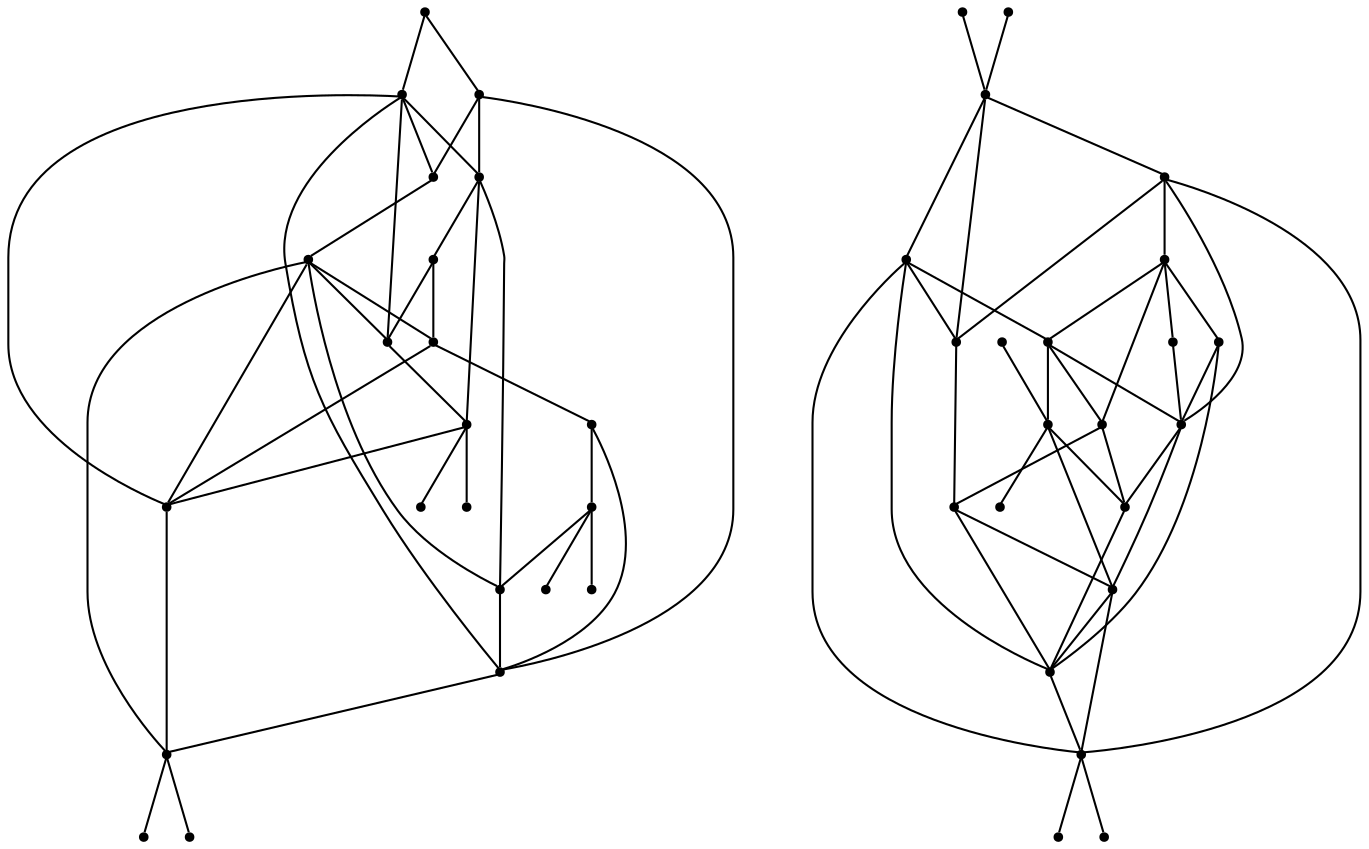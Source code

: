 graph {
  node [shape=point,comment="{\"directed\":false,\"doi\":\"10.1007/3-540-36151-0_2\",\"figure\":\"7\"}"]

  v0 [pos="1565.70307413737,626.0756749095342"]
  v1 [pos="1438.2040977478027,621.6424880605759"]
  v2 [pos="1557.695802052816,666.3349964401942"]
  v3 [pos="1466.5499687194826,386.70482021389626"]
  v4 [pos="1466.5499687194826,802.7424433014613"]
  v5 [pos="1379.533290863037,479.99235174872695"]
  v6 [pos="1379.5332908630373,709.4507155996384"]
  v7 [pos="1438.204097747803,567.8049026113572"]
  v8 [pos="1417.6000277201338,518.0632847728155"]
  v9 [pos="1417.6000277201335,671.380823670012"]
  v10 [pos="1329.7916730244956,459.3924778880498"]
  v11 [pos="1275.9540875752768,730.0549127838832"]
  v12 [pos="1188.1458600362143,671.380823670012"]
  v13 [pos="1432.4207623799643,363.8975399913213"]
  v14 [pos="1432.4207623799643,825.5464492422166"]
  v15 [pos="1167.5416628519695,567.8049026113572"]
  v16 [pos="1275.9540875752768,459.3924778880498"]
  v17 [pos="1188.1458600362143,518.0632847728155"]
  v18 [pos="1329.7916730244956,730.0549127838832"]
  v19 [pos="1226.212469736735,479.99235174872695"]
  v20 [pos="1226.2124697367353,709.4507155996384"]
  v21 [pos="1167.5416628519695,621.6424880605759"]
  v22 [pos="929.2458216349286,634.0214350006801"]
  v23 [pos="851.3041814168296,602.7922886790655"]
  v24 [pos="925.1864592234294,544.1382664622686"]
  v25 [pos="789.7302150726318,664.367351748727"]
  v26 [pos="789.7302150726318,541.218528964303"]
  v27 [pos="502.38335132598877,664.367351748727"]
  v28 [pos="502.38335132598877,541.2185289643031"]
  v29 [pos="646.0583368937175,808.0423293691697"]
  v30 [pos="646.0583368937175,397.54657131252907"]
  v31 [pos="728.1572818756104,602.7922886790655"]
  v32 [pos="707.6323032379152,746.4672662995082"]
  v33 [pos="707.6323032379152,459.1205853404424"]
  v34 [pos="646.0583368937175,520.6934231700322"]
  v35 [pos="563.9583587646484,602.7922886790655"]
  v36 [pos="584.4833374023438,459.1205853404424"]
  v37 [pos="646.0583368937175,684.8924575429978"]
  v38 [pos="682.8656355539958,316.60899501858376"]
  v39 [pos="584.4833374023438,746.4672662995081"]
  v40 [pos="603.2166798909506,315.13922395128225"]
  v41 [pos="440.8083518346151,602.7922886790655"]
  v42 [pos="353.725012143453,534.6798517487268"]
  v43 [pos="343.8750187555949,602.0038861216924"]

  v43 -- v41 [id="-5",pos="343.8750187555949,602.0038861216924 440.8083518346151,602.7922886790655 440.8083518346151,602.7922886790655 440.8083518346151,602.7922886790655"]
  v42 -- v41 [id="-9",pos="353.725012143453,534.6798517487268 440.8083518346151,602.7922886790655 440.8083518346151,602.7922886790655 440.8083518346151,602.7922886790655"]
  v41 -- v28 [id="-20",pos="440.8083518346151,602.7922886790655 502.38335132598877,541.2185289643031 502.38335132598877,541.2185289643031 502.38335132598877,541.2185289643031"]
  v41 -- v27 [id="-22",pos="440.8083518346151,602.7922886790655 502.38335132598877,664.367351748727 502.38335132598877,664.367351748727 502.38335132598877,664.367351748727"]
  v41 -- v35 [id="-26",pos="440.8083518346151,602.7922886790655 563.9583587646484,602.7922886790655 563.9583587646484,602.7922886790655 563.9583587646484,602.7922886790655"]
  v27 -- v35 [id="-37",pos="502.38335132598877,664.367351748727 563.9583587646484,602.7922886790655 563.9583587646484,602.7922886790655 563.9583587646484,602.7922886790655"]
  v28 -- v36 [id="-38",pos="502.38335132598877,541.2185289643031 584.4833374023438,459.1205853404424 584.4833374023438,459.1205853404424 584.4833374023438,459.1205853404424"]
  v27 -- v39 [id="-39",pos="502.38335132598877,664.367351748727 584.4833374023438,746.4672662995081 584.4833374023438,746.4672662995081 584.4833374023438,746.4672662995081"]
  v28 -- v35 [id="-42",pos="502.38335132598877,541.2185289643031 563.9583587646484,602.7922886790655 563.9583587646484,602.7922886790655 563.9583587646484,602.7922886790655"]
  v27 -- v32 [id="-47",pos="502.38335132598877,664.367351748727 707.6323032379152,746.4672662995082 707.6323032379152,746.4672662995082 707.6323032379152,746.4672662995082"]
  v27 -- v23 [id="-54",pos="502.38335132598877,664.367351748727 851.3041814168296,602.7922886790655 851.3041814168296,602.7922886790655 851.3041814168296,602.7922886790655"]
  v28 -- v23 [id="-57",pos="502.38335132598877,541.2185289643031 851.3041814168296,602.7922886790655 851.3041814168296,602.7922886790655 851.3041814168296,602.7922886790655"]
  v28 -- v26 [id="-58",pos="502.38335132598877,541.2185289643031 789.7302150726318,541.218528964303 789.7302150726318,541.218528964303 789.7302150726318,541.218528964303"]
  v35 -- v31 [id="-68",pos="563.9583587646484,602.7922886790655 728.1572818756104,602.7922886790655 728.1572818756104,602.7922886790655 728.1572818756104,602.7922886790655"]
  v39 -- v36 [id="-75",pos="584.4833374023438,746.4672662995081 584.4833374023438,459.1205853404424 584.4833374023438,459.1205853404424 584.4833374023438,459.1205853404424"]
  v39 -- v34 [id="-80",pos="584.4833374023438,746.4672662995081 646.0583368937175,520.6934231700322 646.0583368937175,520.6934231700322 646.0583368937175,520.6934231700322"]
  v36 -- v32 [id="-84",pos="584.4833374023438,459.1205853404424 707.6323032379152,746.4672662995082 707.6323032379152,746.4672662995082 707.6323032379152,746.4672662995082"]
  v39 -- v37 [id="-90",pos="584.4833374023438,746.4672662995081 646.0583368937175,684.8924575429978 646.0583368937175,684.8924575429978 646.0583368937175,684.8924575429978"]
  v36 -- v30 [id="-91",pos="584.4833374023438,459.1205853404424 646.0583368937175,397.54657131252907 646.0583368937175,397.54657131252907 646.0583368937175,397.54657131252907"]
  v39 -- v29 [id="-92",pos="584.4833374023438,746.4672662995081 646.0583368937175,808.0423293691697 646.0583368937175,808.0423293691697 646.0583368937175,808.0423293691697"]
  v36 -- v34 [id="-96",pos="584.4833374023438,459.1205853404424 646.0583368937175,520.6934231700322 646.0583368937175,520.6934231700322 646.0583368937175,520.6934231700322"]
  v40 -- v30 [id="-100",pos="603.2166798909506,315.13922395128225 646.0583368937175,397.54657131252907 646.0583368937175,397.54657131252907 646.0583368937175,397.54657131252907"]
  v30 -- v38 [id="-124",pos="646.0583368937175,397.54657131252907 682.8656355539958,316.60899501858376 682.8656355539958,316.60899501858376 682.8656355539958,316.60899501858376"]
  v29 -- v26 [id="-128",pos="646.0583368937175,808.0423293691697 789.7302150726318,541.218528964303 789.7302150726318,541.218528964303 789.7302150726318,541.218528964303"]
  v30 -- v25 [id="-130",pos="646.0583368937175,397.54657131252907 789.7302150726318,664.367351748727 789.7302150726318,664.367351748727 789.7302150726318,664.367351748727"]
  v29 -- v32 [id="-132",pos="646.0583368937175,808.0423293691697 707.6323032379152,746.4672662995082 707.6323032379152,746.4672662995082 707.6323032379152,746.4672662995082"]
  v34 -- v33 [id="-137",pos="646.0583368937175,520.6934231700322 707.6323032379152,459.1205853404424 707.6323032379152,459.1205853404424 707.6323032379152,459.1205853404424"]
  v37 -- v32 [id="-139",pos="646.0583368937175,684.8924575429978 707.6323032379152,746.4672662995082 707.6323032379152,746.4672662995082 707.6323032379152,746.4672662995082"]
  v34 -- v31 [id="-140",pos="646.0583368937175,520.6934231700322 728.1572818756104,602.7922886790655 728.1572818756104,602.7922886790655 728.1572818756104,602.7922886790655"]
  v30 -- v33 [id="-143",pos="646.0583368937175,397.54657131252907 707.6323032379152,459.1205853404424 707.6323032379152,459.1205853404424 707.6323032379152,459.1205853404424"]
  v32 -- v33 [id="-165",pos="707.6323032379152,746.4672662995082 707.6323032379152,459.1205853404424 707.6323032379152,459.1205853404424 707.6323032379152,459.1205853404424"]
  v32 -- v25 [id="-169",pos="707.6323032379152,746.4672662995082 789.7302150726318,664.367351748727 789.7302150726318,664.367351748727 789.7302150726318,664.367351748727"]
  v33 -- v26 [id="-173",pos="707.6323032379152,459.1205853404424 789.7302150726318,541.218528964303 789.7302150726318,541.218528964303 789.7302150726318,541.218528964303"]
  v31 -- v26 [id="-180",pos="728.1572818756104,602.7922886790655 789.7302150726318,541.218528964303 789.7302150726318,541.218528964303 789.7302150726318,541.218528964303"]
  v31 -- v25 [id="-183",pos="728.1572818756104,602.7922886790655 789.7302150726318,664.367351748727 789.7302150726318,664.367351748727 789.7302150726318,664.367351748727"]
  v25 -- v26 [id="-206",pos="789.7302150726318,664.367351748727 789.7302150726318,541.218528964303 789.7302150726318,541.218528964303 789.7302150726318,541.218528964303"]
  v25 -- v23 [id="-210",pos="789.7302150726318,664.367351748727 851.3041814168296,602.7922886790655 851.3041814168296,602.7922886790655 851.3041814168296,602.7922886790655"]
  v26 -- v23 [id="-215",pos="789.7302150726318,541.218528964303 851.3041814168296,602.7922886790655 851.3041814168296,602.7922886790655 851.3041814168296,602.7922886790655"]
  v23 -- v24 [id="-231",pos="851.3041814168296,602.7922886790655 925.1864592234294,544.1382664622686 925.1864592234294,544.1382664622686 925.1864592234294,544.1382664622686"]
  v23 -- v22 [id="-237",pos="851.3041814168296,602.7922886790655 929.2458216349286,634.0214350006801 929.2458216349286,634.0214350006801 929.2458216349286,634.0214350006801"]
  v21 -- v15 [id="-247",pos="1167.5416628519695,621.6424880605759 1167.5416628519695,567.8049026113572 1167.5416628519695,567.8049026113572 1167.5416628519695,567.8049026113572"]
  v15 -- v17 [id="-254",pos="1167.5416628519695,567.8049026113572 1188.1458600362143,518.0632847728155 1188.1458600362143,518.0632847728155 1188.1458600362143,518.0632847728155"]
  v21 -- v12 [id="-255",pos="1167.5416628519695,621.6424880605759 1188.1458600362143,671.380823670012 1188.1458600362143,671.380823670012 1188.1458600362143,671.380823670012"]
  v15 -- v20 [id="-257",pos="1167.5416628519695,567.8049026113572 1226.2124697367353,709.4507155996384 1226.2124697367353,709.4507155996384 1226.2124697367353,709.4507155996384"]
  v17 -- v19 [id="-260",pos="1188.1458600362143,518.0632847728155 1226.212469736735,479.99235174872695 1226.212469736735,479.99235174872695 1226.212469736735,479.99235174872695"]
  v15 -- v7 [id="-264",pos="1167.5416628519695,567.8049026113572 1438.204097747803,567.8049026113572 1438.204097747803,567.8049026113572 1438.204097747803,567.8049026113572"]
  v12 -- v17 [id="-271",pos="1188.1458600362143,671.380823670012 1188.1458600362143,518.0632847728155 1188.1458600362143,518.0632847728155 1188.1458600362143,518.0632847728155"]
  v12 -- v20 [id="-284",pos="1188.1458600362143,671.380823670012 1226.2124697367353,709.4507155996384 1226.2124697367353,709.4507155996384 1226.2124697367353,709.4507155996384"]
  v17 -- v6 [id="-285",pos="1188.1458600362143,518.0632847728155 1379.5332908630373,709.4507155996384 1379.5332908630373,709.4507155996384 1379.5332908630373,709.4507155996384"]
  v12 -- v7 [id="-290",pos="1188.1458600362143,671.380823670012 1438.204097747803,567.8049026113572 1438.204097747803,567.8049026113572 1438.204097747803,567.8049026113572"]
  v12 -- v18 [id="-293",pos="1188.1458600362143,671.380823670012 1329.7916730244956,730.0549127838832 1329.7916730244956,730.0549127838832 1329.7916730244956,730.0549127838832"]
  v12 -- v9 [id="-295",pos="1188.1458600362143,671.380823670012 1417.6000277201335,671.380823670012 1417.6000277201335,671.380823670012 1417.6000277201335,671.380823670012"]
  v17 -- v8 [id="-297",pos="1188.1458600362143,518.0632847728155 1417.6000277201338,518.0632847728155 1417.6000277201338,518.0632847728155 1417.6000277201338,518.0632847728155"]
  v19 -- v18 [id="-311",pos="1226.212469736735,479.99235174872695 1329.7916730244956,730.0549127838832 1329.7916730244956,730.0549127838832 1329.7916730244956,730.0549127838832"]
  v19 -- v16 [id="-316",pos="1226.212469736735,479.99235174872695 1275.9540875752768,459.3924778880498 1275.9540875752768,459.3924778880498 1275.9540875752768,459.3924778880498"]
  v20 -- v11 [id="-318",pos="1226.2124697367353,709.4507155996384 1275.9540875752768,730.0549127838832 1275.9540875752768,730.0549127838832 1275.9540875752768,730.0549127838832"]
  v11 -- v16 [id="-329",pos="1275.9540875752768,730.0549127838832 1275.9540875752768,459.3924778880498 1275.9540875752768,459.3924778880498 1275.9540875752768,459.3924778880498"]
  v11 -- v8 [id="-334",pos="1275.9540875752768,730.0549127838832 1417.6000277201338,518.0632847728155 1417.6000277201338,518.0632847728155 1417.6000277201338,518.0632847728155"]
  v16 -- v9 [id="-338",pos="1275.9540875752768,459.3924778880498 1417.6000277201335,671.380823670012 1417.6000277201335,671.380823670012 1417.6000277201335,671.380823670012"]
  v11 -- v1 [id="-340",pos="1275.9540875752768,730.0549127838832 1438.2040977478027,621.6424880605759 1438.2040977478027,621.6424880605759 1438.2040977478027,621.6424880605759"]
  v11 -- v9 [id="-345",pos="1275.9540875752768,730.0549127838832 1417.6000277201335,671.380823670012 1417.6000277201335,671.380823670012 1417.6000277201335,671.380823670012"]
  v11 -- v18 [id="-348",pos="1275.9540875752768,730.0549127838832 1329.7916730244956,730.0549127838832 1329.7916730244956,730.0549127838832 1329.7916730244956,730.0549127838832"]
  v16 -- v10 [id="-350",pos="1275.9540875752768,459.3924778880498 1329.7916730244956,459.3924778880498 1329.7916730244956,459.3924778880498 1329.7916730244956,459.3924778880498"]
  v10 -- v7 [id="-365",pos="1329.7916730244956,459.3924778880498 1438.204097747803,567.8049026113572 1438.204097747803,567.8049026113572 1438.204097747803,567.8049026113572"]
  v10 -- v5 [id="-369",pos="1329.7916730244956,459.3924778880498 1379.533290863037,479.99235174872695 1379.533290863037,479.99235174872695 1379.533290863037,479.99235174872695"]
  v5 -- v8 [id="-370",pos="1379.533290863037,479.99235174872695 1417.6000277201338,518.0632847728155 1417.6000277201338,518.0632847728155 1417.6000277201338,518.0632847728155"]
  v18 -- v6 [id="-375",pos="1329.7916730244956,730.0549127838832 1379.5332908630373,709.4507155996384 1379.5332908630373,709.4507155996384 1379.5332908630373,709.4507155996384"]
  v5 -- v13 [id="-393",pos="1379.533290863037,479.99235174872695 1432.4207623799643,363.8975399913213 1432.4207623799643,363.8975399913213 1432.4207623799643,363.8975399913213"]
  v6 -- v14 [id="-396",pos="1379.5332908630373,709.4507155996384 1432.4207623799643,825.5464492422166 1432.4207623799643,825.5464492422166 1432.4207623799643,825.5464492422166"]
  v8 -- v7 [id="-400",pos="1417.6000277201338,518.0632847728155 1438.204097747803,567.8049026113572 1438.204097747803,567.8049026113572 1438.204097747803,567.8049026113572"]
  v5 -- v3 [id="-404",pos="1379.533290863037,479.99235174872695 1466.5499687194826,386.70482021389626 1466.5499687194826,386.70482021389626 1466.5499687194826,386.70482021389626"]
  v6 -- v9 [id="-405",pos="1379.5332908630373,709.4507155996384 1417.6000277201335,671.380823670012 1417.6000277201335,671.380823670012 1417.6000277201335,671.380823670012"]
  v6 -- v4 [id="-409",pos="1379.5332908630373,709.4507155996384 1466.5499687194826,802.7424433014613 1466.5499687194826,802.7424433014613 1466.5499687194826,802.7424433014613"]
  v7 -- v1 [id="-442",pos="1438.204097747803,567.8049026113572 1438.2040977478027,621.6424880605759 1438.2040977478027,621.6424880605759 1438.2040977478027,621.6424880605759"]
  v9 -- v1 [id="-443",pos="1417.6000277201335,671.380823670012 1438.2040977478027,621.6424880605759 1438.2040977478027,621.6424880605759 1438.2040977478027,621.6424880605759"]
  v1 -- v2 [id="-484",pos="1438.2040977478027,621.6424880605759 1557.695802052816,666.3349964401942 1557.695802052816,666.3349964401942 1557.695802052816,666.3349964401942"]
  v1 -- v0 [id="-488",pos="1438.2040977478027,621.6424880605759 1565.70307413737,626.0756749095342 1565.70307413737,626.0756749095342 1565.70307413737,626.0756749095342"]
}